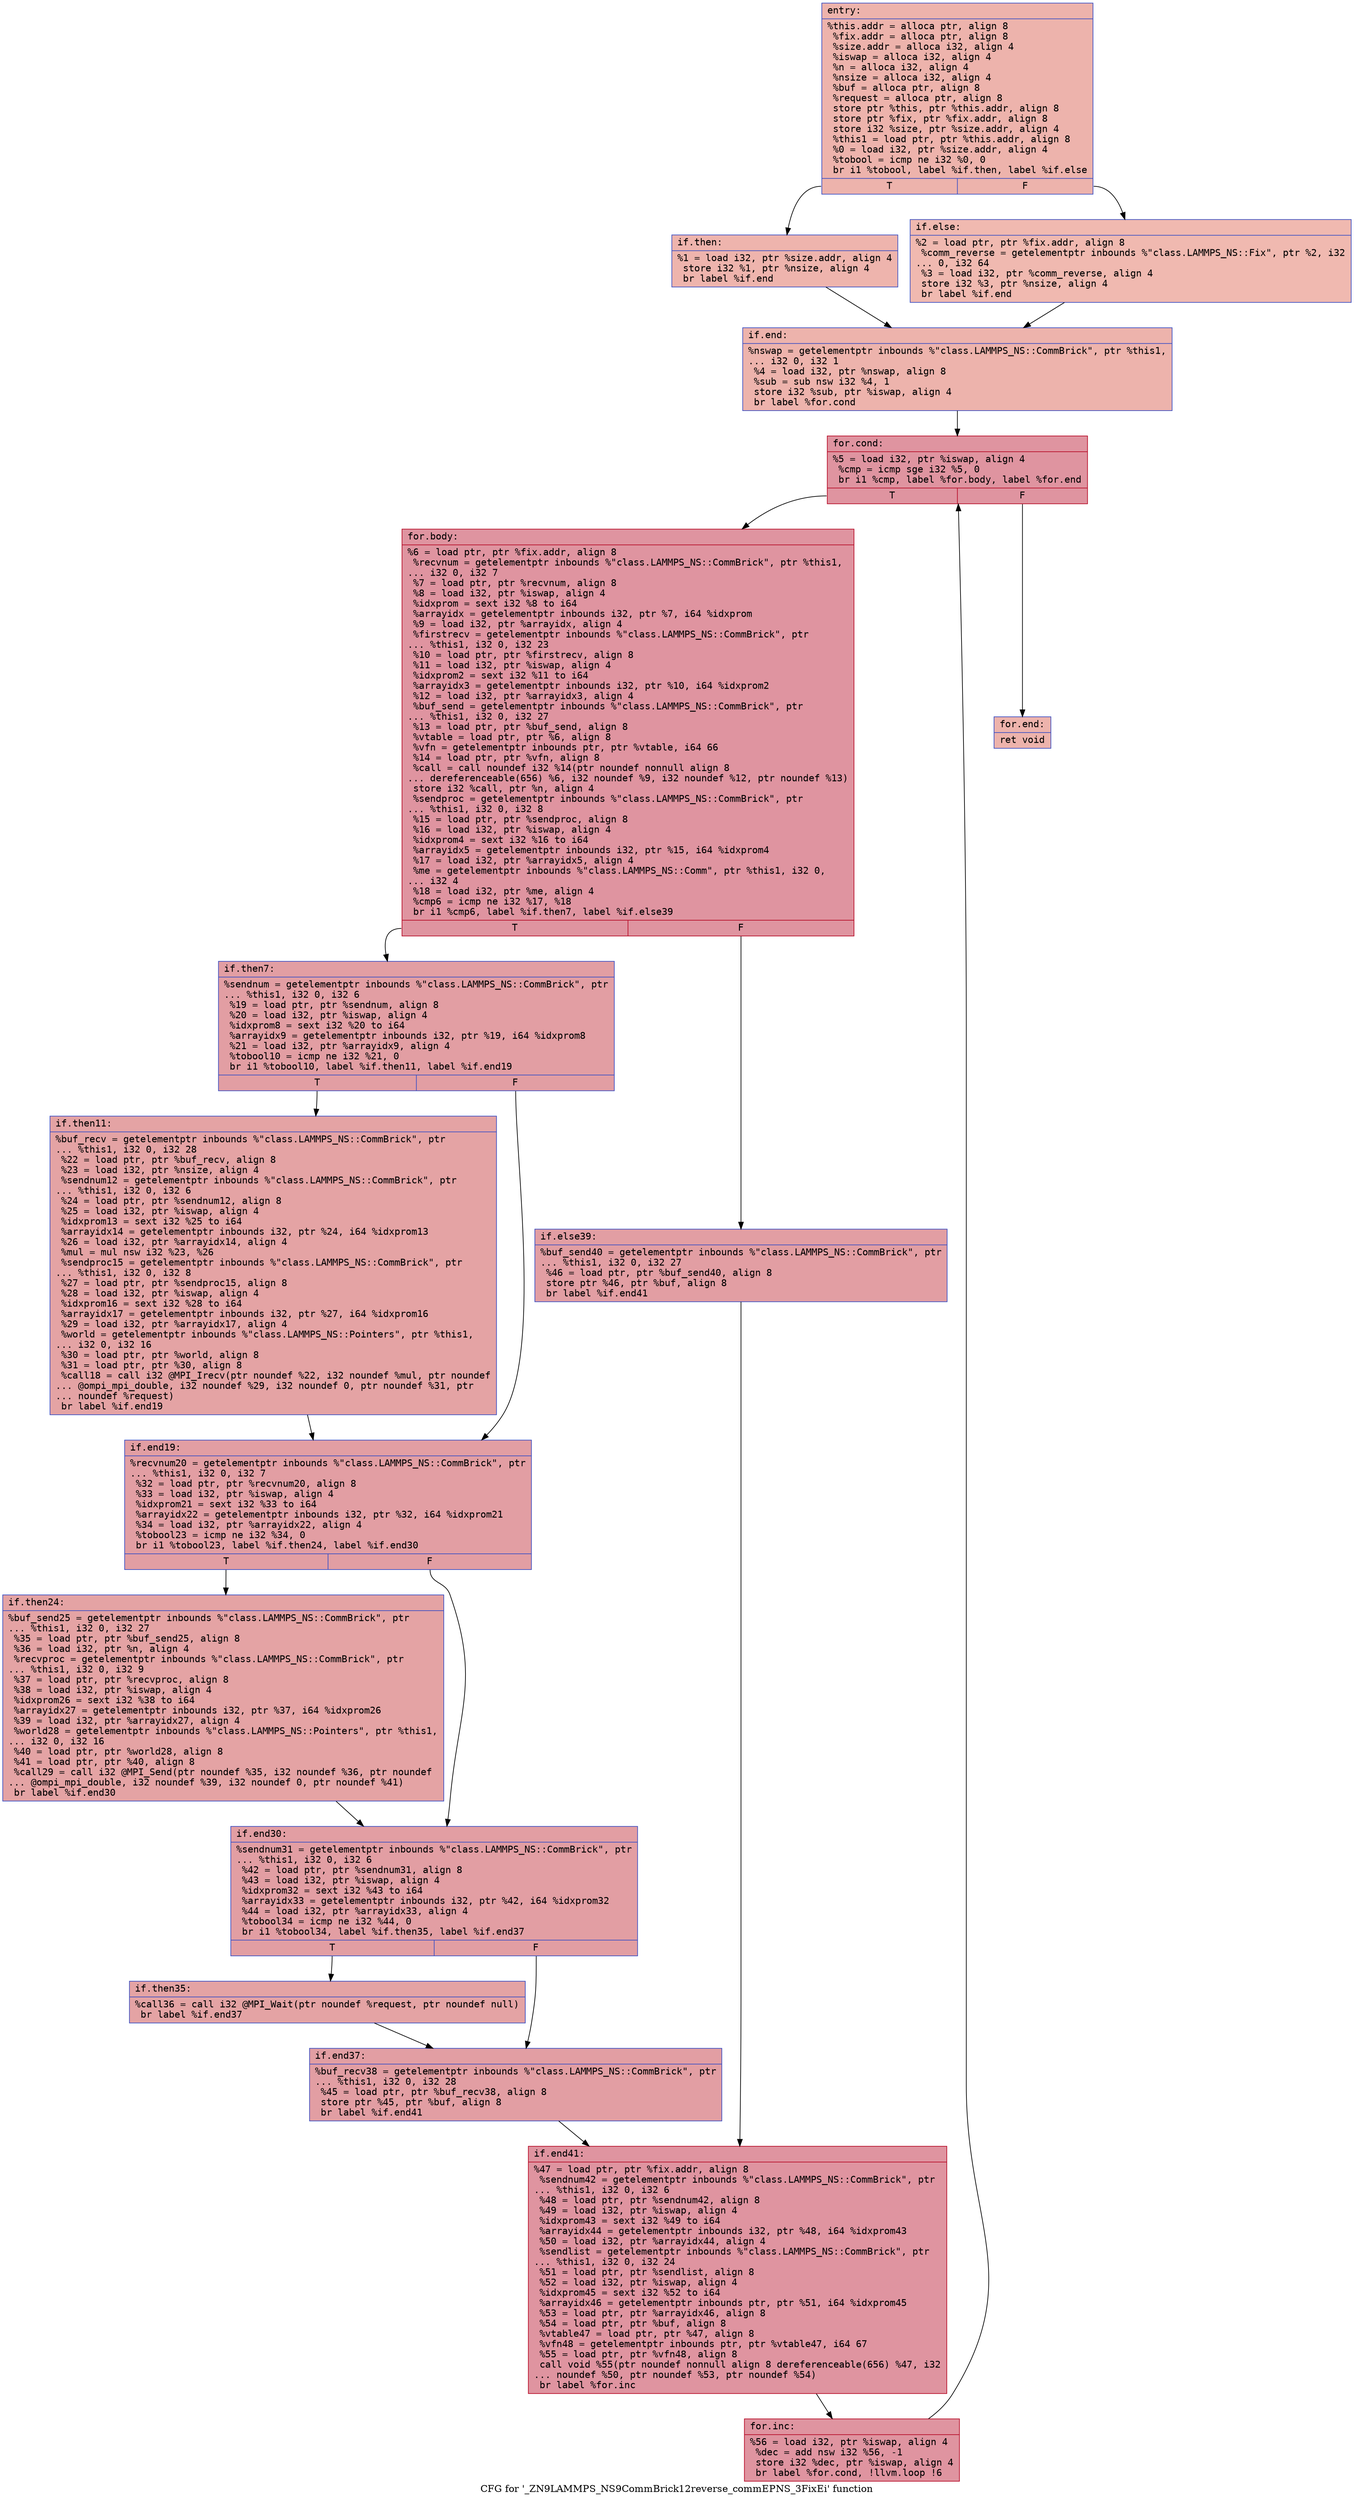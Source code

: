 digraph "CFG for '_ZN9LAMMPS_NS9CommBrick12reverse_commEPNS_3FixEi' function" {
	label="CFG for '_ZN9LAMMPS_NS9CommBrick12reverse_commEPNS_3FixEi' function";

	Node0x561fb307a380 [shape=record,color="#3d50c3ff", style=filled, fillcolor="#d6524470" fontname="Courier",label="{entry:\l|  %this.addr = alloca ptr, align 8\l  %fix.addr = alloca ptr, align 8\l  %size.addr = alloca i32, align 4\l  %iswap = alloca i32, align 4\l  %n = alloca i32, align 4\l  %nsize = alloca i32, align 4\l  %buf = alloca ptr, align 8\l  %request = alloca ptr, align 8\l  store ptr %this, ptr %this.addr, align 8\l  store ptr %fix, ptr %fix.addr, align 8\l  store i32 %size, ptr %size.addr, align 4\l  %this1 = load ptr, ptr %this.addr, align 8\l  %0 = load i32, ptr %size.addr, align 4\l  %tobool = icmp ne i32 %0, 0\l  br i1 %tobool, label %if.then, label %if.else\l|{<s0>T|<s1>F}}"];
	Node0x561fb307a380:s0 -> Node0x561fb307cdd0[tooltip="entry -> if.then\nProbability 62.50%" ];
	Node0x561fb307a380:s1 -> Node0x561fb307ce40[tooltip="entry -> if.else\nProbability 37.50%" ];
	Node0x561fb307cdd0 [shape=record,color="#3d50c3ff", style=filled, fillcolor="#d8564670" fontname="Courier",label="{if.then:\l|  %1 = load i32, ptr %size.addr, align 4\l  store i32 %1, ptr %nsize, align 4\l  br label %if.end\l}"];
	Node0x561fb307cdd0 -> Node0x561fb307d080[tooltip="if.then -> if.end\nProbability 100.00%" ];
	Node0x561fb307ce40 [shape=record,color="#3d50c3ff", style=filled, fillcolor="#de614d70" fontname="Courier",label="{if.else:\l|  %2 = load ptr, ptr %fix.addr, align 8\l  %comm_reverse = getelementptr inbounds %\"class.LAMMPS_NS::Fix\", ptr %2, i32\l... 0, i32 64\l  %3 = load i32, ptr %comm_reverse, align 4\l  store i32 %3, ptr %nsize, align 4\l  br label %if.end\l}"];
	Node0x561fb307ce40 -> Node0x561fb307d080[tooltip="if.else -> if.end\nProbability 100.00%" ];
	Node0x561fb307d080 [shape=record,color="#3d50c3ff", style=filled, fillcolor="#d6524470" fontname="Courier",label="{if.end:\l|  %nswap = getelementptr inbounds %\"class.LAMMPS_NS::CommBrick\", ptr %this1,\l... i32 0, i32 1\l  %4 = load i32, ptr %nswap, align 8\l  %sub = sub nsw i32 %4, 1\l  store i32 %sub, ptr %iswap, align 4\l  br label %for.cond\l}"];
	Node0x561fb307d080 -> Node0x561fb307d740[tooltip="if.end -> for.cond\nProbability 100.00%" ];
	Node0x561fb307d740 [shape=record,color="#b70d28ff", style=filled, fillcolor="#b70d2870" fontname="Courier",label="{for.cond:\l|  %5 = load i32, ptr %iswap, align 4\l  %cmp = icmp sge i32 %5, 0\l  br i1 %cmp, label %for.body, label %for.end\l|{<s0>T|<s1>F}}"];
	Node0x561fb307d740:s0 -> Node0x561fb307d960[tooltip="for.cond -> for.body\nProbability 96.88%" ];
	Node0x561fb307d740:s1 -> Node0x561fb307d9e0[tooltip="for.cond -> for.end\nProbability 3.12%" ];
	Node0x561fb307d960 [shape=record,color="#b70d28ff", style=filled, fillcolor="#b70d2870" fontname="Courier",label="{for.body:\l|  %6 = load ptr, ptr %fix.addr, align 8\l  %recvnum = getelementptr inbounds %\"class.LAMMPS_NS::CommBrick\", ptr %this1,\l... i32 0, i32 7\l  %7 = load ptr, ptr %recvnum, align 8\l  %8 = load i32, ptr %iswap, align 4\l  %idxprom = sext i32 %8 to i64\l  %arrayidx = getelementptr inbounds i32, ptr %7, i64 %idxprom\l  %9 = load i32, ptr %arrayidx, align 4\l  %firstrecv = getelementptr inbounds %\"class.LAMMPS_NS::CommBrick\", ptr\l... %this1, i32 0, i32 23\l  %10 = load ptr, ptr %firstrecv, align 8\l  %11 = load i32, ptr %iswap, align 4\l  %idxprom2 = sext i32 %11 to i64\l  %arrayidx3 = getelementptr inbounds i32, ptr %10, i64 %idxprom2\l  %12 = load i32, ptr %arrayidx3, align 4\l  %buf_send = getelementptr inbounds %\"class.LAMMPS_NS::CommBrick\", ptr\l... %this1, i32 0, i32 27\l  %13 = load ptr, ptr %buf_send, align 8\l  %vtable = load ptr, ptr %6, align 8\l  %vfn = getelementptr inbounds ptr, ptr %vtable, i64 66\l  %14 = load ptr, ptr %vfn, align 8\l  %call = call noundef i32 %14(ptr noundef nonnull align 8\l... dereferenceable(656) %6, i32 noundef %9, i32 noundef %12, ptr noundef %13)\l  store i32 %call, ptr %n, align 4\l  %sendproc = getelementptr inbounds %\"class.LAMMPS_NS::CommBrick\", ptr\l... %this1, i32 0, i32 8\l  %15 = load ptr, ptr %sendproc, align 8\l  %16 = load i32, ptr %iswap, align 4\l  %idxprom4 = sext i32 %16 to i64\l  %arrayidx5 = getelementptr inbounds i32, ptr %15, i64 %idxprom4\l  %17 = load i32, ptr %arrayidx5, align 4\l  %me = getelementptr inbounds %\"class.LAMMPS_NS::Comm\", ptr %this1, i32 0,\l... i32 4\l  %18 = load i32, ptr %me, align 4\l  %cmp6 = icmp ne i32 %17, %18\l  br i1 %cmp6, label %if.then7, label %if.else39\l|{<s0>T|<s1>F}}"];
	Node0x561fb307d960:s0 -> Node0x561fb307f030[tooltip="for.body -> if.then7\nProbability 50.00%" ];
	Node0x561fb307d960:s1 -> Node0x561fb307f0b0[tooltip="for.body -> if.else39\nProbability 50.00%" ];
	Node0x561fb307f030 [shape=record,color="#3d50c3ff", style=filled, fillcolor="#be242e70" fontname="Courier",label="{if.then7:\l|  %sendnum = getelementptr inbounds %\"class.LAMMPS_NS::CommBrick\", ptr\l... %this1, i32 0, i32 6\l  %19 = load ptr, ptr %sendnum, align 8\l  %20 = load i32, ptr %iswap, align 4\l  %idxprom8 = sext i32 %20 to i64\l  %arrayidx9 = getelementptr inbounds i32, ptr %19, i64 %idxprom8\l  %21 = load i32, ptr %arrayidx9, align 4\l  %tobool10 = icmp ne i32 %21, 0\l  br i1 %tobool10, label %if.then11, label %if.end19\l|{<s0>T|<s1>F}}"];
	Node0x561fb307f030:s0 -> Node0x561fb307f670[tooltip="if.then7 -> if.then11\nProbability 62.50%" ];
	Node0x561fb307f030:s1 -> Node0x561fb307f6f0[tooltip="if.then7 -> if.end19\nProbability 37.50%" ];
	Node0x561fb307f670 [shape=record,color="#3d50c3ff", style=filled, fillcolor="#c32e3170" fontname="Courier",label="{if.then11:\l|  %buf_recv = getelementptr inbounds %\"class.LAMMPS_NS::CommBrick\", ptr\l... %this1, i32 0, i32 28\l  %22 = load ptr, ptr %buf_recv, align 8\l  %23 = load i32, ptr %nsize, align 4\l  %sendnum12 = getelementptr inbounds %\"class.LAMMPS_NS::CommBrick\", ptr\l... %this1, i32 0, i32 6\l  %24 = load ptr, ptr %sendnum12, align 8\l  %25 = load i32, ptr %iswap, align 4\l  %idxprom13 = sext i32 %25 to i64\l  %arrayidx14 = getelementptr inbounds i32, ptr %24, i64 %idxprom13\l  %26 = load i32, ptr %arrayidx14, align 4\l  %mul = mul nsw i32 %23, %26\l  %sendproc15 = getelementptr inbounds %\"class.LAMMPS_NS::CommBrick\", ptr\l... %this1, i32 0, i32 8\l  %27 = load ptr, ptr %sendproc15, align 8\l  %28 = load i32, ptr %iswap, align 4\l  %idxprom16 = sext i32 %28 to i64\l  %arrayidx17 = getelementptr inbounds i32, ptr %27, i64 %idxprom16\l  %29 = load i32, ptr %arrayidx17, align 4\l  %world = getelementptr inbounds %\"class.LAMMPS_NS::Pointers\", ptr %this1,\l... i32 0, i32 16\l  %30 = load ptr, ptr %world, align 8\l  %31 = load ptr, ptr %30, align 8\l  %call18 = call i32 @MPI_Irecv(ptr noundef %22, i32 noundef %mul, ptr noundef\l... @ompi_mpi_double, i32 noundef %29, i32 noundef 0, ptr noundef %31, ptr\l... noundef %request)\l  br label %if.end19\l}"];
	Node0x561fb307f670 -> Node0x561fb307f6f0[tooltip="if.then11 -> if.end19\nProbability 100.00%" ];
	Node0x561fb307f6f0 [shape=record,color="#3d50c3ff", style=filled, fillcolor="#be242e70" fontname="Courier",label="{if.end19:\l|  %recvnum20 = getelementptr inbounds %\"class.LAMMPS_NS::CommBrick\", ptr\l... %this1, i32 0, i32 7\l  %32 = load ptr, ptr %recvnum20, align 8\l  %33 = load i32, ptr %iswap, align 4\l  %idxprom21 = sext i32 %33 to i64\l  %arrayidx22 = getelementptr inbounds i32, ptr %32, i64 %idxprom21\l  %34 = load i32, ptr %arrayidx22, align 4\l  %tobool23 = icmp ne i32 %34, 0\l  br i1 %tobool23, label %if.then24, label %if.end30\l|{<s0>T|<s1>F}}"];
	Node0x561fb307f6f0:s0 -> Node0x561fb3080e70[tooltip="if.end19 -> if.then24\nProbability 62.50%" ];
	Node0x561fb307f6f0:s1 -> Node0x561fb3080ef0[tooltip="if.end19 -> if.end30\nProbability 37.50%" ];
	Node0x561fb3080e70 [shape=record,color="#3d50c3ff", style=filled, fillcolor="#c32e3170" fontname="Courier",label="{if.then24:\l|  %buf_send25 = getelementptr inbounds %\"class.LAMMPS_NS::CommBrick\", ptr\l... %this1, i32 0, i32 27\l  %35 = load ptr, ptr %buf_send25, align 8\l  %36 = load i32, ptr %n, align 4\l  %recvproc = getelementptr inbounds %\"class.LAMMPS_NS::CommBrick\", ptr\l... %this1, i32 0, i32 9\l  %37 = load ptr, ptr %recvproc, align 8\l  %38 = load i32, ptr %iswap, align 4\l  %idxprom26 = sext i32 %38 to i64\l  %arrayidx27 = getelementptr inbounds i32, ptr %37, i64 %idxprom26\l  %39 = load i32, ptr %arrayidx27, align 4\l  %world28 = getelementptr inbounds %\"class.LAMMPS_NS::Pointers\", ptr %this1,\l... i32 0, i32 16\l  %40 = load ptr, ptr %world28, align 8\l  %41 = load ptr, ptr %40, align 8\l  %call29 = call i32 @MPI_Send(ptr noundef %35, i32 noundef %36, ptr noundef\l... @ompi_mpi_double, i32 noundef %39, i32 noundef 0, ptr noundef %41)\l  br label %if.end30\l}"];
	Node0x561fb3080e70 -> Node0x561fb3080ef0[tooltip="if.then24 -> if.end30\nProbability 100.00%" ];
	Node0x561fb3080ef0 [shape=record,color="#3d50c3ff", style=filled, fillcolor="#be242e70" fontname="Courier",label="{if.end30:\l|  %sendnum31 = getelementptr inbounds %\"class.LAMMPS_NS::CommBrick\", ptr\l... %this1, i32 0, i32 6\l  %42 = load ptr, ptr %sendnum31, align 8\l  %43 = load i32, ptr %iswap, align 4\l  %idxprom32 = sext i32 %43 to i64\l  %arrayidx33 = getelementptr inbounds i32, ptr %42, i64 %idxprom32\l  %44 = load i32, ptr %arrayidx33, align 4\l  %tobool34 = icmp ne i32 %44, 0\l  br i1 %tobool34, label %if.then35, label %if.end37\l|{<s0>T|<s1>F}}"];
	Node0x561fb3080ef0:s0 -> Node0x561fb3081e90[tooltip="if.end30 -> if.then35\nProbability 62.50%" ];
	Node0x561fb3080ef0:s1 -> Node0x561fb3081f10[tooltip="if.end30 -> if.end37\nProbability 37.50%" ];
	Node0x561fb3081e90 [shape=record,color="#3d50c3ff", style=filled, fillcolor="#c32e3170" fontname="Courier",label="{if.then35:\l|  %call36 = call i32 @MPI_Wait(ptr noundef %request, ptr noundef null)\l  br label %if.end37\l}"];
	Node0x561fb3081e90 -> Node0x561fb3081f10[tooltip="if.then35 -> if.end37\nProbability 100.00%" ];
	Node0x561fb3081f10 [shape=record,color="#3d50c3ff", style=filled, fillcolor="#be242e70" fontname="Courier",label="{if.end37:\l|  %buf_recv38 = getelementptr inbounds %\"class.LAMMPS_NS::CommBrick\", ptr\l... %this1, i32 0, i32 28\l  %45 = load ptr, ptr %buf_recv38, align 8\l  store ptr %45, ptr %buf, align 8\l  br label %if.end41\l}"];
	Node0x561fb3081f10 -> Node0x561fb30823f0[tooltip="if.end37 -> if.end41\nProbability 100.00%" ];
	Node0x561fb307f0b0 [shape=record,color="#3d50c3ff", style=filled, fillcolor="#be242e70" fontname="Courier",label="{if.else39:\l|  %buf_send40 = getelementptr inbounds %\"class.LAMMPS_NS::CommBrick\", ptr\l... %this1, i32 0, i32 27\l  %46 = load ptr, ptr %buf_send40, align 8\l  store ptr %46, ptr %buf, align 8\l  br label %if.end41\l}"];
	Node0x561fb307f0b0 -> Node0x561fb30823f0[tooltip="if.else39 -> if.end41\nProbability 100.00%" ];
	Node0x561fb30823f0 [shape=record,color="#b70d28ff", style=filled, fillcolor="#b70d2870" fontname="Courier",label="{if.end41:\l|  %47 = load ptr, ptr %fix.addr, align 8\l  %sendnum42 = getelementptr inbounds %\"class.LAMMPS_NS::CommBrick\", ptr\l... %this1, i32 0, i32 6\l  %48 = load ptr, ptr %sendnum42, align 8\l  %49 = load i32, ptr %iswap, align 4\l  %idxprom43 = sext i32 %49 to i64\l  %arrayidx44 = getelementptr inbounds i32, ptr %48, i64 %idxprom43\l  %50 = load i32, ptr %arrayidx44, align 4\l  %sendlist = getelementptr inbounds %\"class.LAMMPS_NS::CommBrick\", ptr\l... %this1, i32 0, i32 24\l  %51 = load ptr, ptr %sendlist, align 8\l  %52 = load i32, ptr %iswap, align 4\l  %idxprom45 = sext i32 %52 to i64\l  %arrayidx46 = getelementptr inbounds ptr, ptr %51, i64 %idxprom45\l  %53 = load ptr, ptr %arrayidx46, align 8\l  %54 = load ptr, ptr %buf, align 8\l  %vtable47 = load ptr, ptr %47, align 8\l  %vfn48 = getelementptr inbounds ptr, ptr %vtable47, i64 67\l  %55 = load ptr, ptr %vfn48, align 8\l  call void %55(ptr noundef nonnull align 8 dereferenceable(656) %47, i32\l... noundef %50, ptr noundef %53, ptr noundef %54)\l  br label %for.inc\l}"];
	Node0x561fb30823f0 -> Node0x561fb3083bf0[tooltip="if.end41 -> for.inc\nProbability 100.00%" ];
	Node0x561fb3083bf0 [shape=record,color="#b70d28ff", style=filled, fillcolor="#b70d2870" fontname="Courier",label="{for.inc:\l|  %56 = load i32, ptr %iswap, align 4\l  %dec = add nsw i32 %56, -1\l  store i32 %dec, ptr %iswap, align 4\l  br label %for.cond, !llvm.loop !6\l}"];
	Node0x561fb3083bf0 -> Node0x561fb307d740[tooltip="for.inc -> for.cond\nProbability 100.00%" ];
	Node0x561fb307d9e0 [shape=record,color="#3d50c3ff", style=filled, fillcolor="#d6524470" fontname="Courier",label="{for.end:\l|  ret void\l}"];
}
